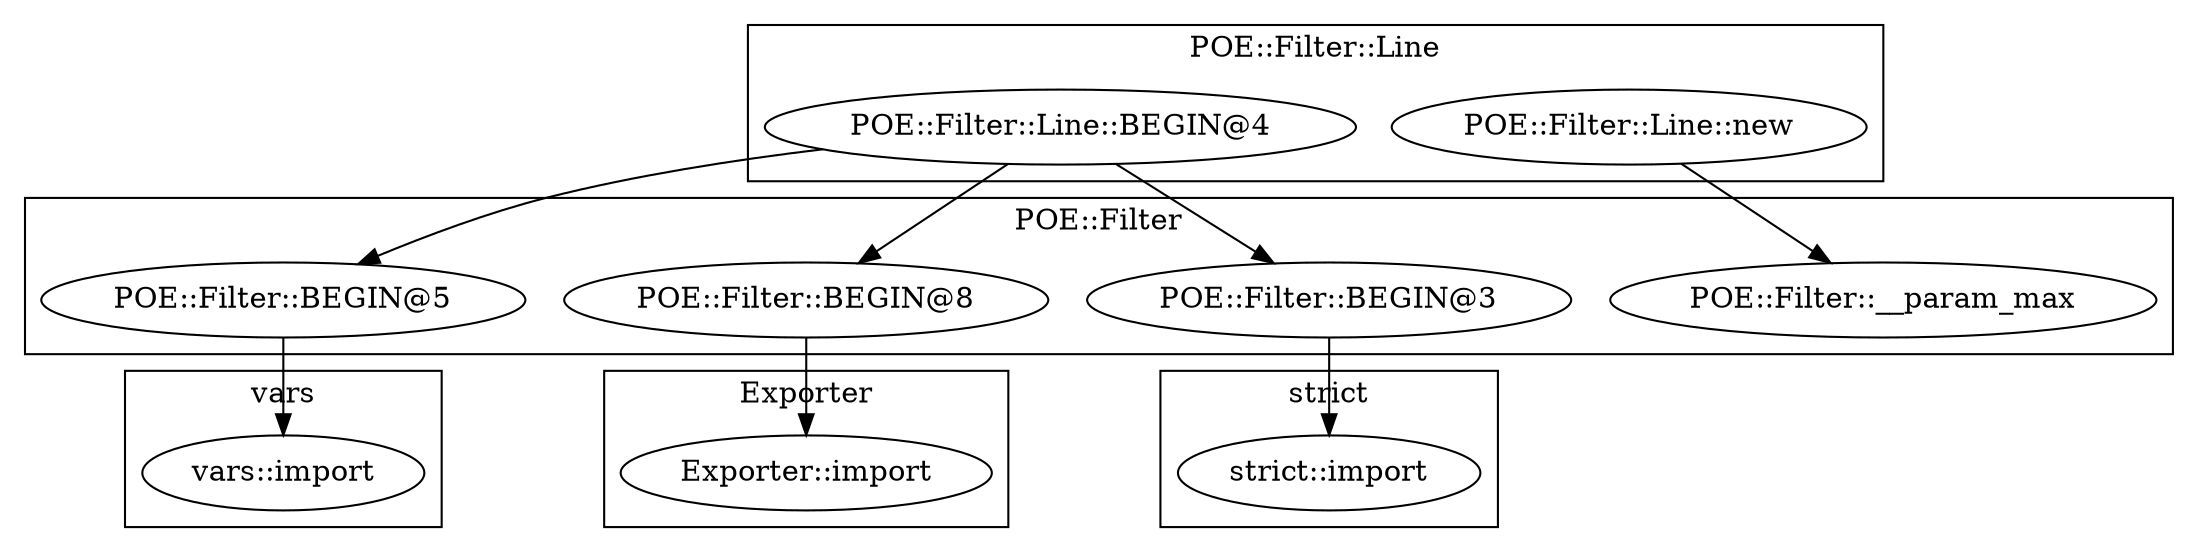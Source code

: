digraph {
graph [overlap=false]
subgraph cluster_POE_Filter_Line {
	label="POE::Filter::Line";
	"POE::Filter::Line::new";
	"POE::Filter::Line::BEGIN@4";
}
subgraph cluster_vars {
	label="vars";
	"vars::import";
}
subgraph cluster_POE_Filter {
	label="POE::Filter";
	"POE::Filter::BEGIN@5";
	"POE::Filter::__param_max";
	"POE::Filter::BEGIN@8";
	"POE::Filter::BEGIN@3";
}
subgraph cluster_Exporter {
	label="Exporter";
	"Exporter::import";
}
subgraph cluster_strict {
	label="strict";
	"strict::import";
}
"POE::Filter::BEGIN@3" -> "strict::import";
"POE::Filter::Line::new" -> "POE::Filter::__param_max";
"POE::Filter::BEGIN@5" -> "vars::import";
"POE::Filter::Line::BEGIN@4" -> "POE::Filter::BEGIN@5";
"POE::Filter::BEGIN@8" -> "Exporter::import";
"POE::Filter::Line::BEGIN@4" -> "POE::Filter::BEGIN@3";
"POE::Filter::Line::BEGIN@4" -> "POE::Filter::BEGIN@8";
}
